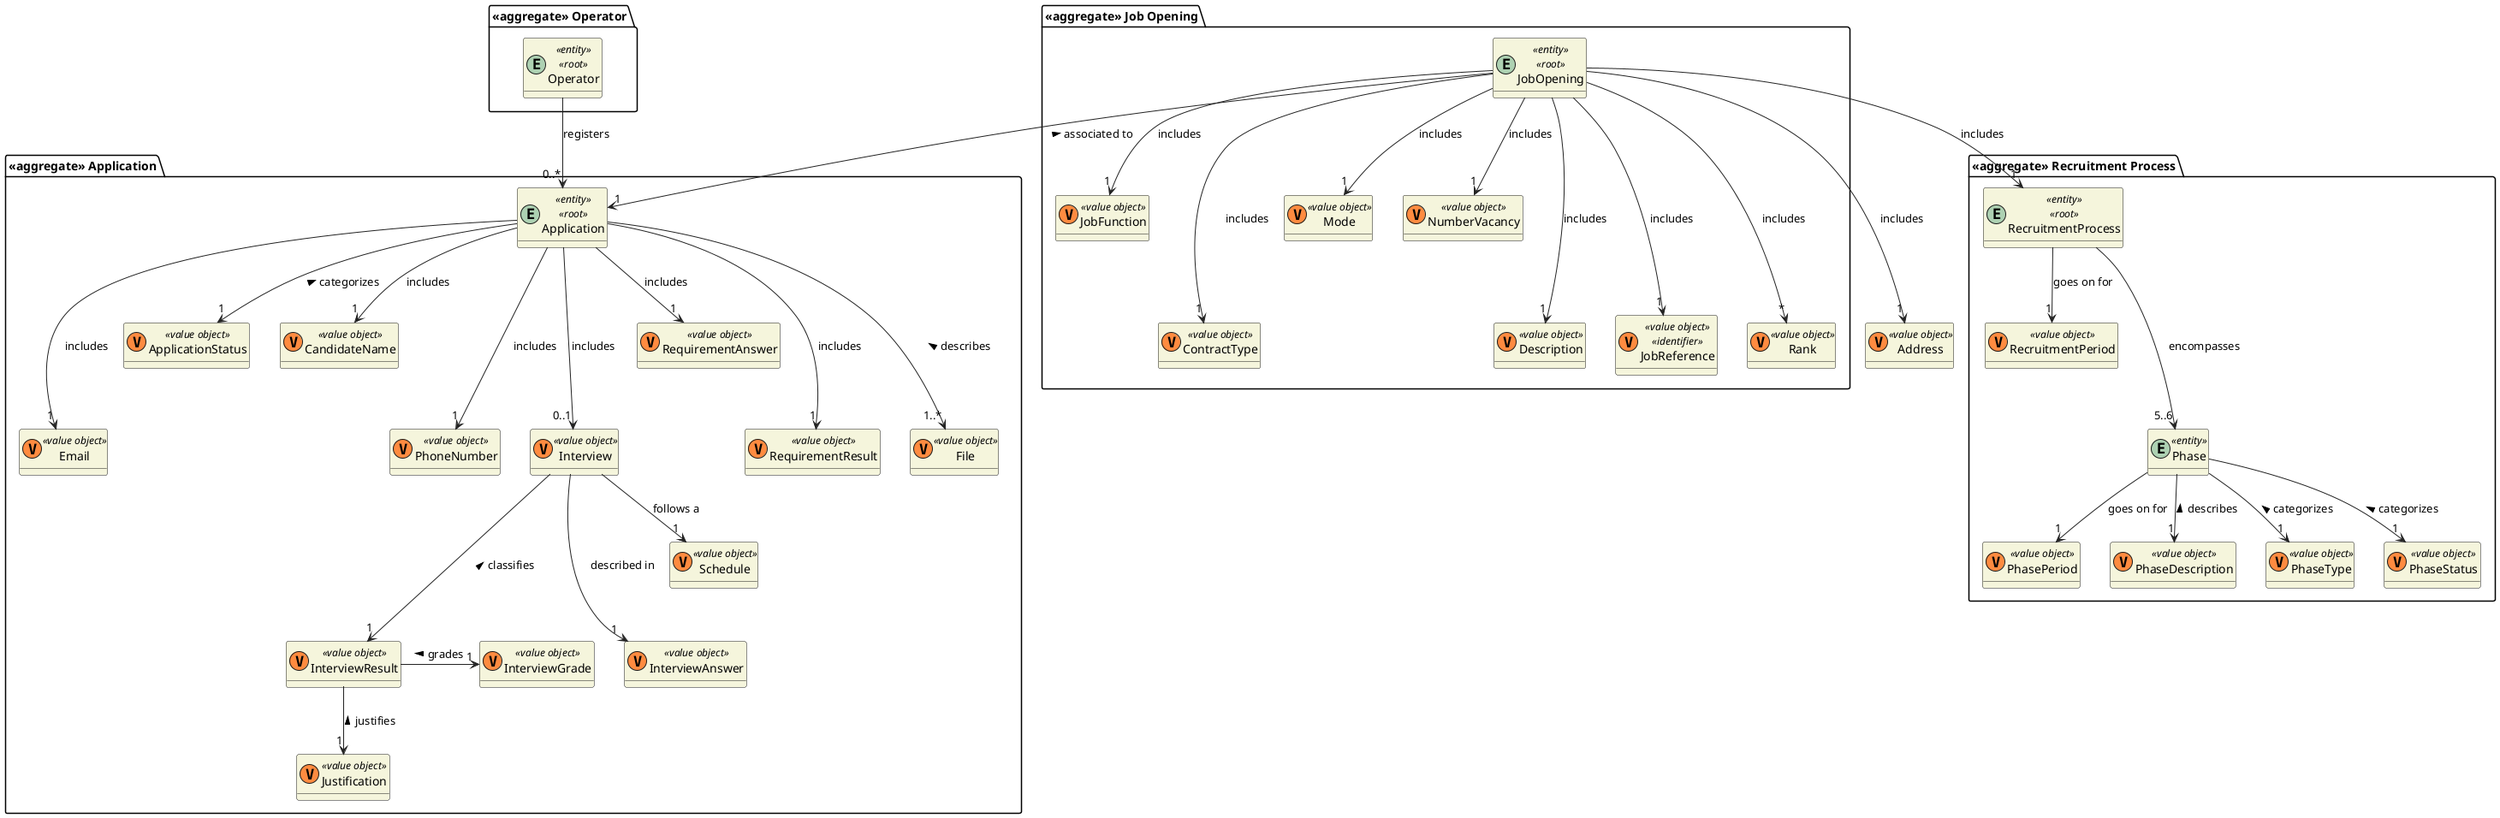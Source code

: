 @startuml
'https://plantuml.com/class-diagram

skinparam classAttributeIconSize 0
hide empty attributes
skinparam classBackgroundColor beige
skinparam ArrowColor #222222



'SHARED VALUE OBJETS

class Address <<(V,#FF8B40) value object>> {}

' class PluginJarFile <<(V,#FF8B40) value object>> {}
'SERVICES
'    class RequirementEvaluator <<(S,#4d91f7) service>> {}
'    class InterviewEvaluator <<(S,#4d91f7) service>> {}

'package "<<aggregate>> Interview Model" {
'    entity InterviewModel <<entity>> <<root>>  {}
'    class InterviewModelName <<(V,#FF8B40) value object>> <<identifier>> {}
'    class InterviewModelDescription <<(V,#FF8B40) value object>> {}
'
'}
'package "<<aggregate>> Requirement Specification" {
'    entity RequirementSpecification <<entity>> <<root>>  {}
'    class RequirementName <<(V,#FF8B40) value object>> <<identifier>> {}
'    class RequirementDescription <<(V,#FF8B40) value object>> {}
'}
'AGGREGATES
package "<<aggregate>> Job Opening" {
    entity JobOpening <<entity>> <<root>> {}
    class JobFunction <<(V,#FF8B40) value object>> {}
    class ContractType <<(V,#FF8B40) value object>> {}
    class Mode <<(V,#FF8B40) value object>> {}
    class NumberVacancy <<(V,#FF8B40) value object>> {}
       class Description <<(V,#FF8B40) value object>> {}
     class JobReference <<(V,#FF8B40) value object>> <<identifier>> {}
      class Rank <<(V,#FF8B40) value object>>{}
}
'package "<<aggregate>> Administrator" {
'    entity Administrator <<entity>> <<root>>  {}
'}
'package "<<aggregate>> Customer Manager" {
'    entity CustomerManager <<entity>> <<root>>  {}
'}
'package "<<aggregate>> Entity" {
'    entity Entity <<entity>> <<root>>  {}
'    class CustomerCode <<(V,#FF8B40) value object>> <<identifier>> {}
'    class CompanyName <<(V,#FF8B40) value object>> {}
'}
'package "<<aggregate>> Customer" {
'    entity Customer <<entity>> <<root>> {}
'    }
package "<<aggregate>> Operator" {
    entity Operator <<entity>> <<root>> {}
}
'    package "<<aggregate>> Candidate" {
'    entity Candidate <<entity>>  <<root>>{}
'}

package "<<aggregate>> Application" {
    entity Application <<entity>><<root>>  {}
    class Email <<(V,#FF8B40) value object>> {}
    class ApplicationStatus <<(V,#FF8B40) value object>> {}
    class CandidateName <<(V,#FF8B40) value object>> {}
    class PhoneNumber <<(V,#FF8B40) value object>> {}
    class Interview <<(V,#FF8B40) value object>>   {}
    class InterviewAnswer <<(V,#FF8B40) value object>>   {}
    class InterviewResult <<(V,#FF8B40) value object>>   {}
    class Justification <<(V,#FF8B40) value object>>   {}
    class InterviewGrade <<(V,#FF8B40) value object>>   {}
    class RequirementAnswer <<(V,#FF8B40) value object>>   {}
    class RequirementResult <<(V,#FF8B40) value object>>   {}
    class InterviewAnswer <<(V,#FF8B40) value object>>   {}
    class Schedule <<(V,#FF8B40) value object>> {}
     class File <<(V,#FF8B40) value object>> {}
}

package "<<aggregate>> Recruitment Process" {
    entity RecruitmentProcess <<entity>> <<root>> {}
    class RecruitmentPeriod <<(V,#FF8B40) value object>> {}
    entity Phase <<entity>> {}
    class PhasePeriod <<(V,#FF8B40) value object>> {}
    class PhaseDescription <<(V,#FF8B40) value object>> {}
    class PhaseType <<(V,#FF8B40) value object>> {}
    class PhaseStatus <<(V,#FF8B40) value object>> {}
}


'ASSOCIATIONS
'Administrator -> "1..*" Entity: manages
'Administrator --> "1..*" CustomerManager : manages
'Administrator -> "1..*" Operator : manages
'Administrator -> "1..*" Customer : registers
'--
'Entity --> "1..*" JobOpening : sends
'Entity --> "1" CompanyName : is described by
'Entity --> "1" Address : is located at
'Entity --> "1" CustomerCode : is identified by
'--
'CustomerManager --> "1..*" Entity: manages
'CustomerManager --> "1..*" JobOpening: registers
'CustomerManager ---> "0..*" Application : overseas
'CustomerManager --> "1..*" RecruitmentProcess : sets up
'CustomerManager --> "1..*" Candidate : manages
'CustomerManager --> "1..*" InterviewModel : selects
'CustomerManager ---> "1..*" RequirementSpecification : selects
'--
'Operator --> "0..*" Candidate : registers
Operator --> "0..*" Application : registers
'--
'Candidate --> "1..*" Application : submits
'Candidate --> "1..*" JobOpening : applies for
'--
'Customer --> "1" Entity :  represents
'--
JobOpening ---> "1"  JobReference : includes
JobOpening --> "1"  Mode : includes
JobOpening --> "1"  NumberVacancy : includes
JobOpening ---> "1"  Address : includes
JobOpening --> "1"  JobFunction : includes
JobOpening ---> "1"  Description : includes
JobOpening ---> "1"  ContractType : includes
'JobOpening ---> "1"  RequirementSpecification : includes
'JobOpening -> "1"  InterviewModel : includes
JobOpening --> "1"  RecruitmentProcess : includes
JobOpening ---> "*"  Rank : includes
JobOpening --> "1"  Application : associated to <
'--
RecruitmentProcess --> "1" RecruitmentPeriod : goes on for
RecruitmentProcess ---> "5..6" Phase : encompasses
'--
Phase --> "1" PhasePeriod :  goes on for
Phase --> "1" PhaseType : categorizes <
Phase --> "1" PhaseStatus : categorizes <
Phase --> "1" PhaseDescription : describes <
'--
Application ---> "0..1" Interview : includes
Application --> "1" RequirementAnswer : includes
Application ---> "1" RequirementResult : includes
Application ---> "1" Email: includes
Application --> "1" CandidateName: includes
Application ---> "1" PhoneNumber: includes
Application ---> "1..*" File : describes <
Application --> "1" ApplicationStatus : categorizes <
'--
'RequirementEvaluator .--> Application
'RequirementEvaluator .-> RequirementSpecification
'--
'InterviewEvaluator .-> Application
'InterviewEvaluator .--> InterviewModel
'--
Interview ---> "1" InterviewAnswer: described in
Interview ---> "1" InterviewResult: classifies <
InterviewResult -> "1" InterviewGrade: grades <
InterviewResult --> "1" Justification: justifies <
Interview --> "1" Schedule : follows a
'--
'InterviewModel --> "1" InterviewModelName: identifies <
'InterviewModel --> "1" InterviewModelDescription: describes <
'InterviewModel --> "1" PluginJarFile: configures <
'--
'RequirementSpecification --> "1" RequirementName: identifies <
'RequirementSpecification --> "1" RequirementDescription: describes <
'RequirementSpecification --> "1" PluginJarFile: configures <
@enduml
